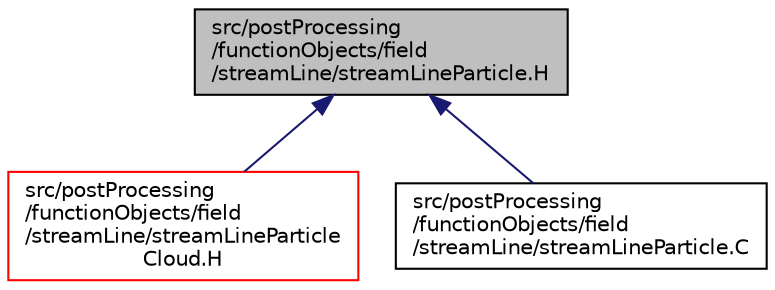 digraph "src/postProcessing/functionObjects/field/streamLine/streamLineParticle.H"
{
  bgcolor="transparent";
  edge [fontname="Helvetica",fontsize="10",labelfontname="Helvetica",labelfontsize="10"];
  node [fontname="Helvetica",fontsize="10",shape=record];
  Node1 [label="src/postProcessing\l/functionObjects/field\l/streamLine/streamLineParticle.H",height=0.2,width=0.4,color="black", fillcolor="grey75", style="filled", fontcolor="black"];
  Node1 -> Node2 [dir="back",color="midnightblue",fontsize="10",style="solid",fontname="Helvetica"];
  Node2 [label="src/postProcessing\l/functionObjects/field\l/streamLine/streamLineParticle\lCloud.H",height=0.2,width=0.4,color="red",URL="$a09390.html"];
  Node1 -> Node3 [dir="back",color="midnightblue",fontsize="10",style="solid",fontname="Helvetica"];
  Node3 [label="src/postProcessing\l/functionObjects/field\l/streamLine/streamLineParticle.C",height=0.2,width=0.4,color="black",URL="$a09387.html"];
}
